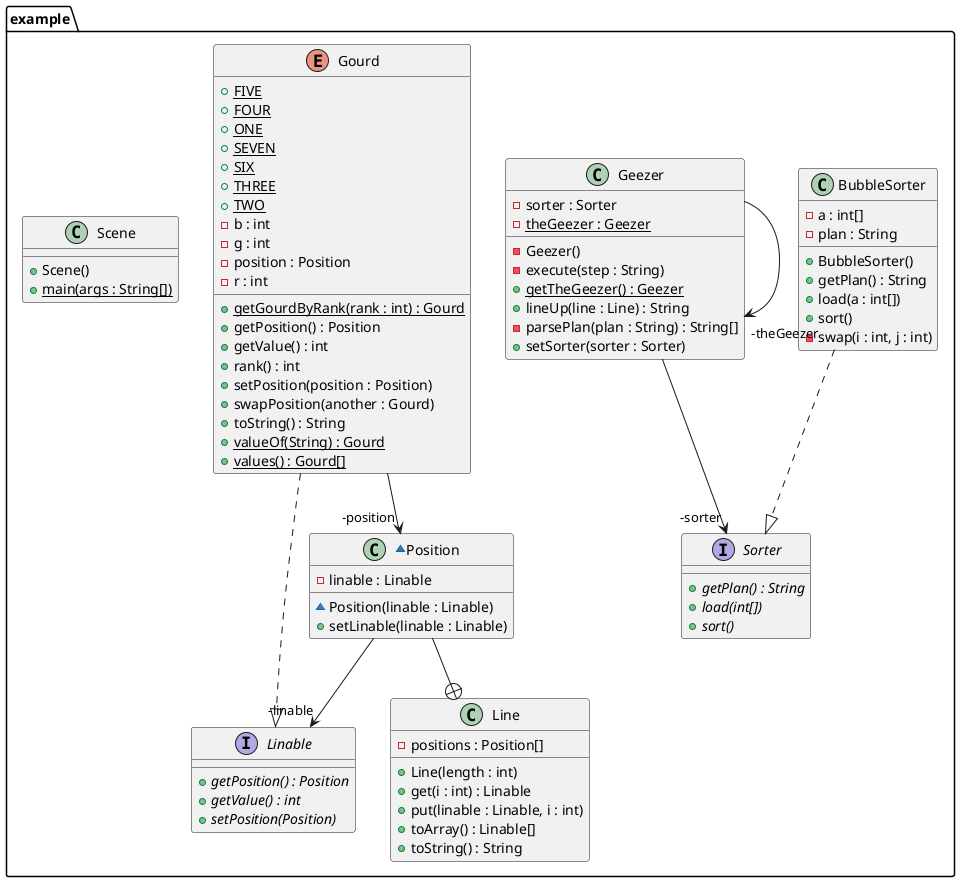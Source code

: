 @startuml
package example {
  class BubbleSorter {
    - a : int[]
    - plan : String
    + BubbleSorter()
    + getPlan() : String
    + load(a : int[])
    + sort()
    - swap(i : int, j : int)
  }
  class Geezer {
    - sorter : Sorter
    - theGeezer : Geezer {static}
    - Geezer()
    - execute(step : String)
    + getTheGeezer() : Geezer {static}
    + lineUp(line : Line) : String
    - parsePlan(plan : String) : String[]
    + setSorter(sorter : Sorter)
  }
  enum Gourd {
    + FIVE {static}
    + FOUR {static}
    + ONE {static}
    + SEVEN {static}
    + SIX {static}
    + THREE {static}
    + TWO {static}
    - b : int
    - g : int
    - position : Position
    - r : int
    + getGourdByRank(rank : int) : Gourd {static}
    + getPosition() : Position
    + getValue() : int
    + rank() : int
    + setPosition(position : Position)
    + swapPosition(another : Gourd)
    + toString() : String
    + valueOf(String) : Gourd {static}
    + values() : Gourd[] {static}
  }
  interface Linable {
    + getPosition() : Position {abstract}
    + getValue() : int {abstract}
    + setPosition(Position) {abstract}
  }
  class Line {
    - positions : Position[]
    + Line(length : int)
    + get(i : int) : Linable
    + put(linable : Linable, i : int)
    + toArray() : Linable[]
    + toString() : String
  }
  ~class Position {
    - linable : Linable
    ~ Position(linable : Linable)
    + setLinable(linable : Linable)
  }
  class Scene {
    + Scene()
    + main(args : String[]) {static}
  }
  interface Sorter {
    + getPlan() : String {abstract}
    + load(int[]) {abstract}
    + sort() {abstract}
  }
}
Position -->  "-linable" Linable
Geezer -->  "-theGeezer" Geezer
Gourd -->  "-position" Position
Position --+ Line
Geezer -->  "-sorter" Sorter
BubbleSorter ..|> Sorter 
Gourd ..|> Linable 
@enduml